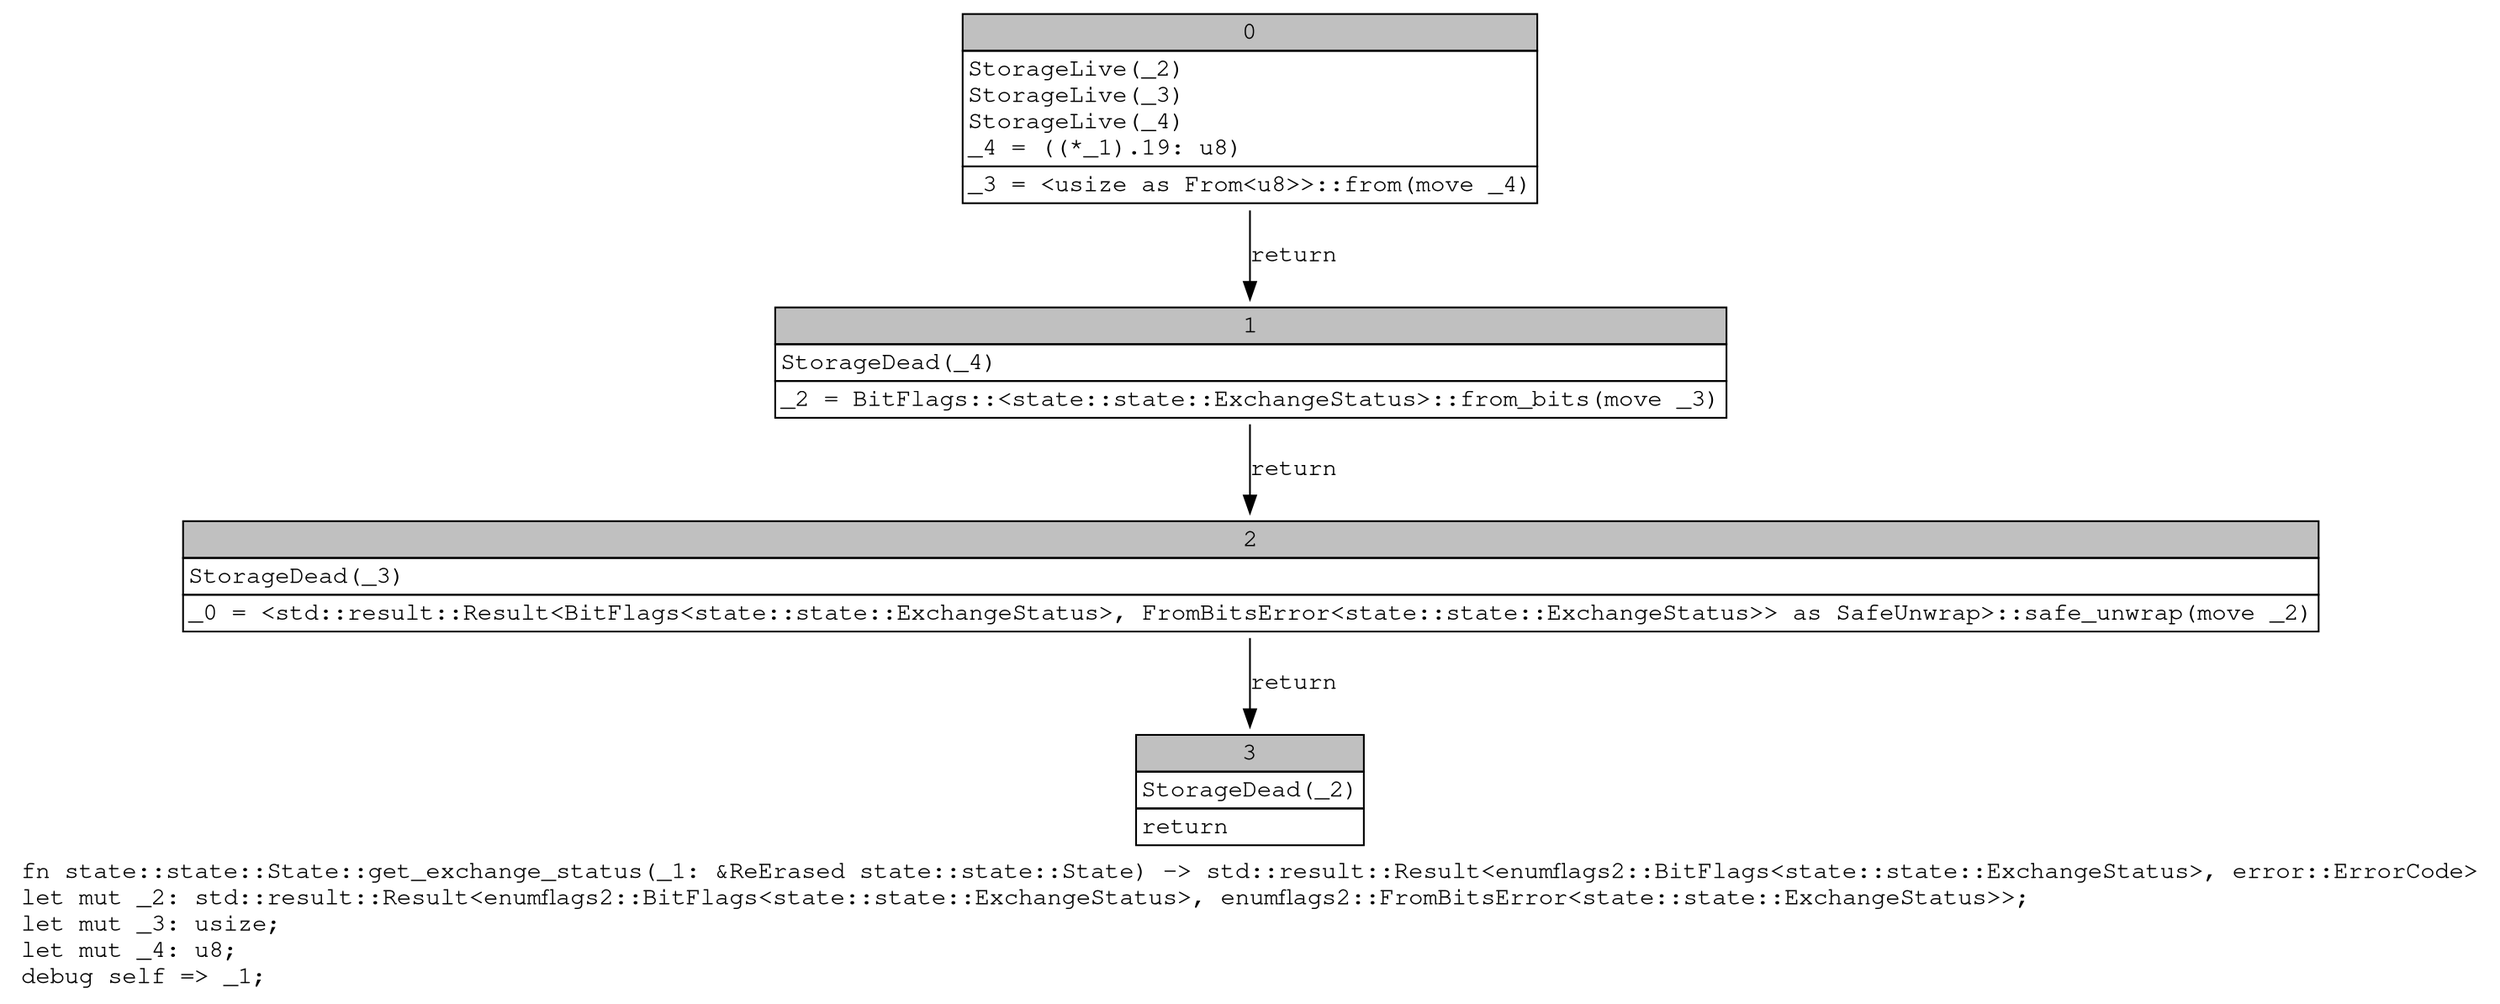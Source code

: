 digraph Mir_0_4165 {
    graph [fontname="Courier, monospace"];
    node [fontname="Courier, monospace"];
    edge [fontname="Courier, monospace"];
    label=<fn state::state::State::get_exchange_status(_1: &amp;ReErased state::state::State) -&gt; std::result::Result&lt;enumflags2::BitFlags&lt;state::state::ExchangeStatus&gt;, error::ErrorCode&gt;<br align="left"/>let mut _2: std::result::Result&lt;enumflags2::BitFlags&lt;state::state::ExchangeStatus&gt;, enumflags2::FromBitsError&lt;state::state::ExchangeStatus&gt;&gt;;<br align="left"/>let mut _3: usize;<br align="left"/>let mut _4: u8;<br align="left"/>debug self =&gt; _1;<br align="left"/>>;
    bb0__0_4165 [shape="none", label=<<table border="0" cellborder="1" cellspacing="0"><tr><td bgcolor="gray" align="center" colspan="1">0</td></tr><tr><td align="left" balign="left">StorageLive(_2)<br/>StorageLive(_3)<br/>StorageLive(_4)<br/>_4 = ((*_1).19: u8)<br/></td></tr><tr><td align="left">_3 = &lt;usize as From&lt;u8&gt;&gt;::from(move _4)</td></tr></table>>];
    bb1__0_4165 [shape="none", label=<<table border="0" cellborder="1" cellspacing="0"><tr><td bgcolor="gray" align="center" colspan="1">1</td></tr><tr><td align="left" balign="left">StorageDead(_4)<br/></td></tr><tr><td align="left">_2 = BitFlags::&lt;state::state::ExchangeStatus&gt;::from_bits(move _3)</td></tr></table>>];
    bb2__0_4165 [shape="none", label=<<table border="0" cellborder="1" cellspacing="0"><tr><td bgcolor="gray" align="center" colspan="1">2</td></tr><tr><td align="left" balign="left">StorageDead(_3)<br/></td></tr><tr><td align="left">_0 = &lt;std::result::Result&lt;BitFlags&lt;state::state::ExchangeStatus&gt;, FromBitsError&lt;state::state::ExchangeStatus&gt;&gt; as SafeUnwrap&gt;::safe_unwrap(move _2)</td></tr></table>>];
    bb3__0_4165 [shape="none", label=<<table border="0" cellborder="1" cellspacing="0"><tr><td bgcolor="gray" align="center" colspan="1">3</td></tr><tr><td align="left" balign="left">StorageDead(_2)<br/></td></tr><tr><td align="left">return</td></tr></table>>];
    bb0__0_4165 -> bb1__0_4165 [label="return"];
    bb1__0_4165 -> bb2__0_4165 [label="return"];
    bb2__0_4165 -> bb3__0_4165 [label="return"];
}
